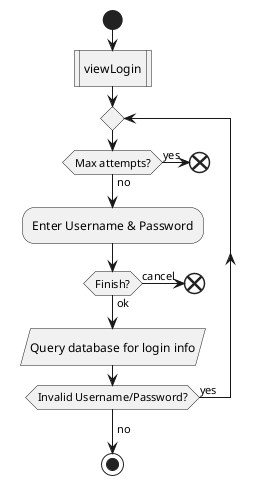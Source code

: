 @startuml
start

':Open App;
:viewLogin|
repeat
	if (Max attempts?) then (yes)
		end
	else (no)
	endif
	:Enter Username & Password;
	if (Finish?) then (cancel)
		end
	else (ok)
	endif
	:Query database for login info/
repeat while (Invalid Username/Password?) is (yes)
->no;

stop
@enduml